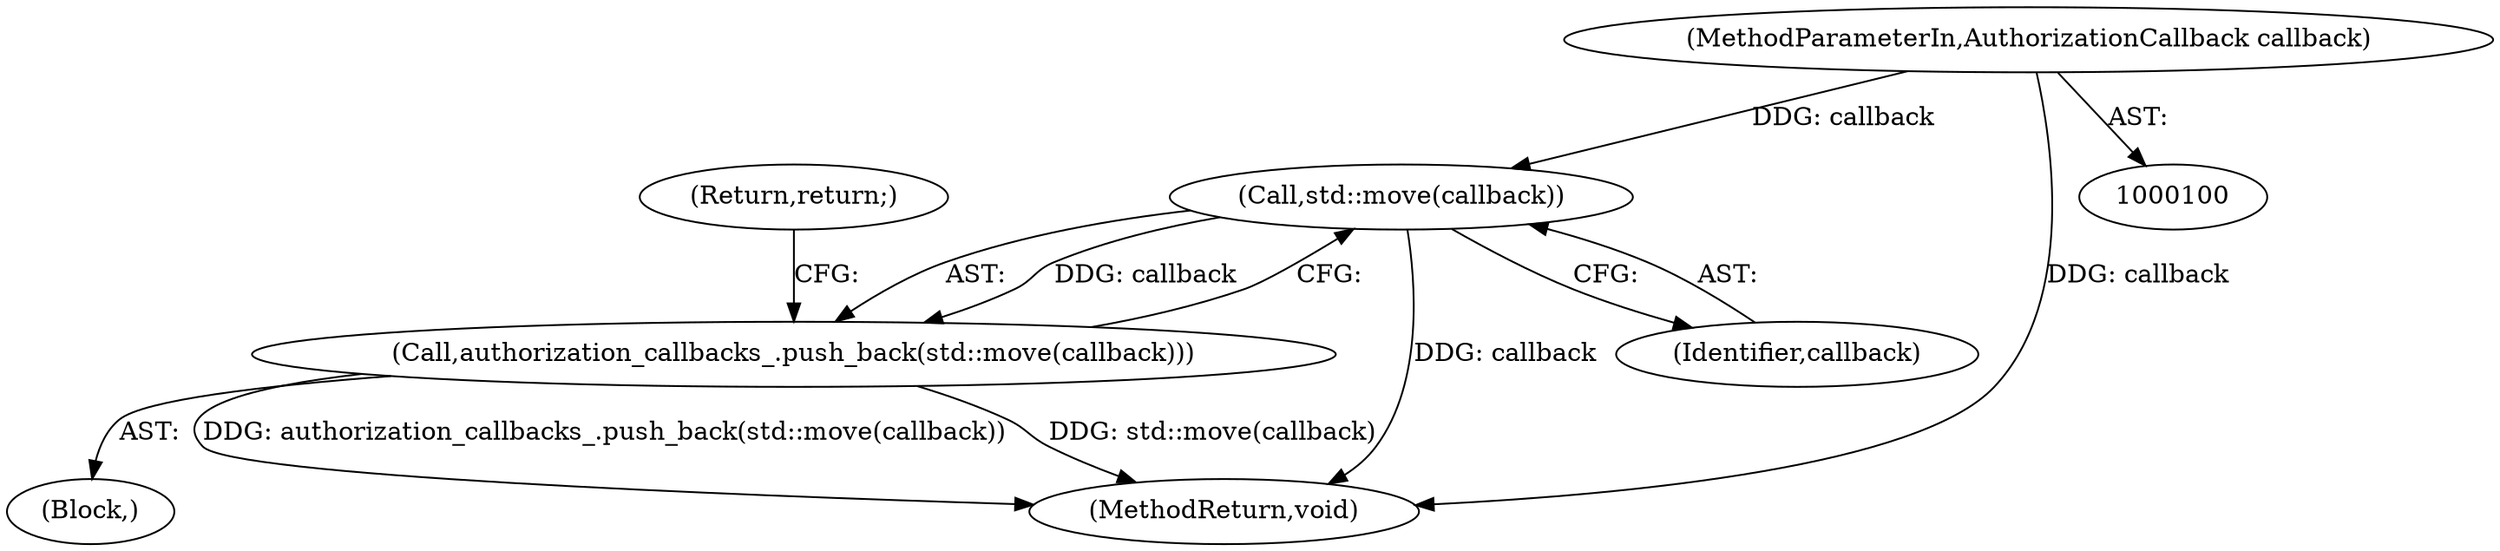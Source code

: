 digraph "0_Chrome_507241119f279c31766bd41c33d6ffb6851e2d7e_1@API" {
"1000153" [label="(Call,std::move(callback))"];
"1000101" [label="(MethodParameterIn,AuthorizationCallback callback)"];
"1000152" [label="(Call,authorization_callbacks_.push_back(std::move(callback)))"];
"1000153" [label="(Call,std::move(callback))"];
"1000155" [label="(Return,return;)"];
"1000152" [label="(Call,authorization_callbacks_.push_back(std::move(callback)))"];
"1000101" [label="(MethodParameterIn,AuthorizationCallback callback)"];
"1000154" [label="(Identifier,callback)"];
"1000117" [label="(Block,)"];
"1000158" [label="(MethodReturn,void)"];
"1000153" -> "1000152"  [label="AST: "];
"1000153" -> "1000154"  [label="CFG: "];
"1000154" -> "1000153"  [label="AST: "];
"1000152" -> "1000153"  [label="CFG: "];
"1000153" -> "1000158"  [label="DDG: callback"];
"1000153" -> "1000152"  [label="DDG: callback"];
"1000101" -> "1000153"  [label="DDG: callback"];
"1000101" -> "1000100"  [label="AST: "];
"1000101" -> "1000158"  [label="DDG: callback"];
"1000152" -> "1000117"  [label="AST: "];
"1000155" -> "1000152"  [label="CFG: "];
"1000152" -> "1000158"  [label="DDG: authorization_callbacks_.push_back(std::move(callback))"];
"1000152" -> "1000158"  [label="DDG: std::move(callback)"];
}

